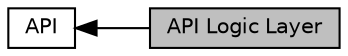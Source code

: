 digraph "API Logic Layer"
{
  edge [fontname="Helvetica",fontsize="10",labelfontname="Helvetica",labelfontsize="10"];
  node [fontname="Helvetica",fontsize="10",shape=box];
  rankdir=LR;
  Node0 [label="API Logic Layer",height=0.2,width=0.4,color="black", fillcolor="grey75", style="filled", fontcolor="black",tooltip="All the logic functions for the VGA screen."];
  Node1 [label="API",height=0.2,width=0.4,color="black", fillcolor="white", style="filled",URL="$group___a_p_i.html",tooltip="API for VGA."];
  Node1->Node0 [shape=plaintext, dir="back", style="solid"];
}
